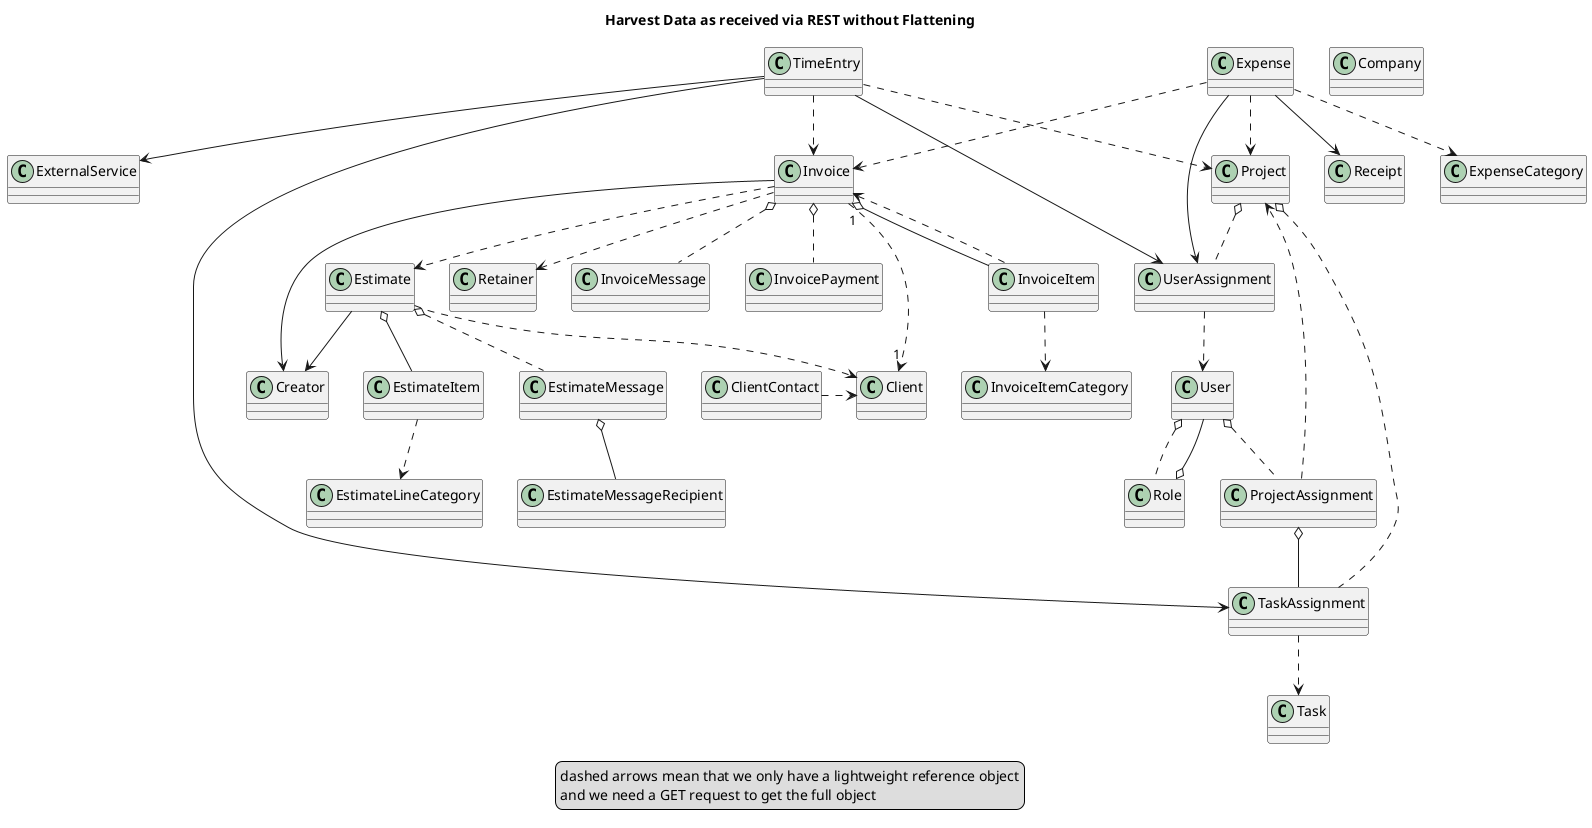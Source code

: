 @startuml
Title Harvest Data as received via REST without Flattening
class Company

Invoice "1" ..> "1" Client
Invoice o-- InvoiceItem
Invoice ..> Estimate
Invoice ..> Retainer
Invoice --> Creator

InvoiceItem ..> Invoice
InvoiceItem ..> InvoiceItemCategory

' by endpoint
Invoice o.. InvoiceMessage
Invoice o.. InvoicePayment


Expense ..> Project
Expense ..> ExpenseCategory
Expense --> UserAssignment
Expense --> Receipt
Expense ..> Invoice

Estimate ..> Client
Estimate o-- EstimateItem
Estimate --> Creator

' by endpoint
Estimate o.. EstimateMessage

EstimateItem ..> EstimateLineCategory

EstimateMessage o-- EstimateMessageRecipient

UserAssignment ..> User

TaskAssignment ..> Task

ClientContact .> Client

ProjectAssignment ..> Project
ProjectAssignment o-- TaskAssignment

' by endpoint
Project o.. UserAssignment
Project o.. TaskAssignment

Role o-- User
User o.. Role

' by endpoint
User o.. ProjectAssignment

TimeEntry --> UserAssignment
TimeEntry ..> Project
TimeEntry --> TaskAssignment
TimeEntry --> ExternalService
TimeEntry ..> Invoice
legend
dashed arrows mean that we only have a lightweight reference object
and we need a GET request to get the full object
end legend
@enduml
